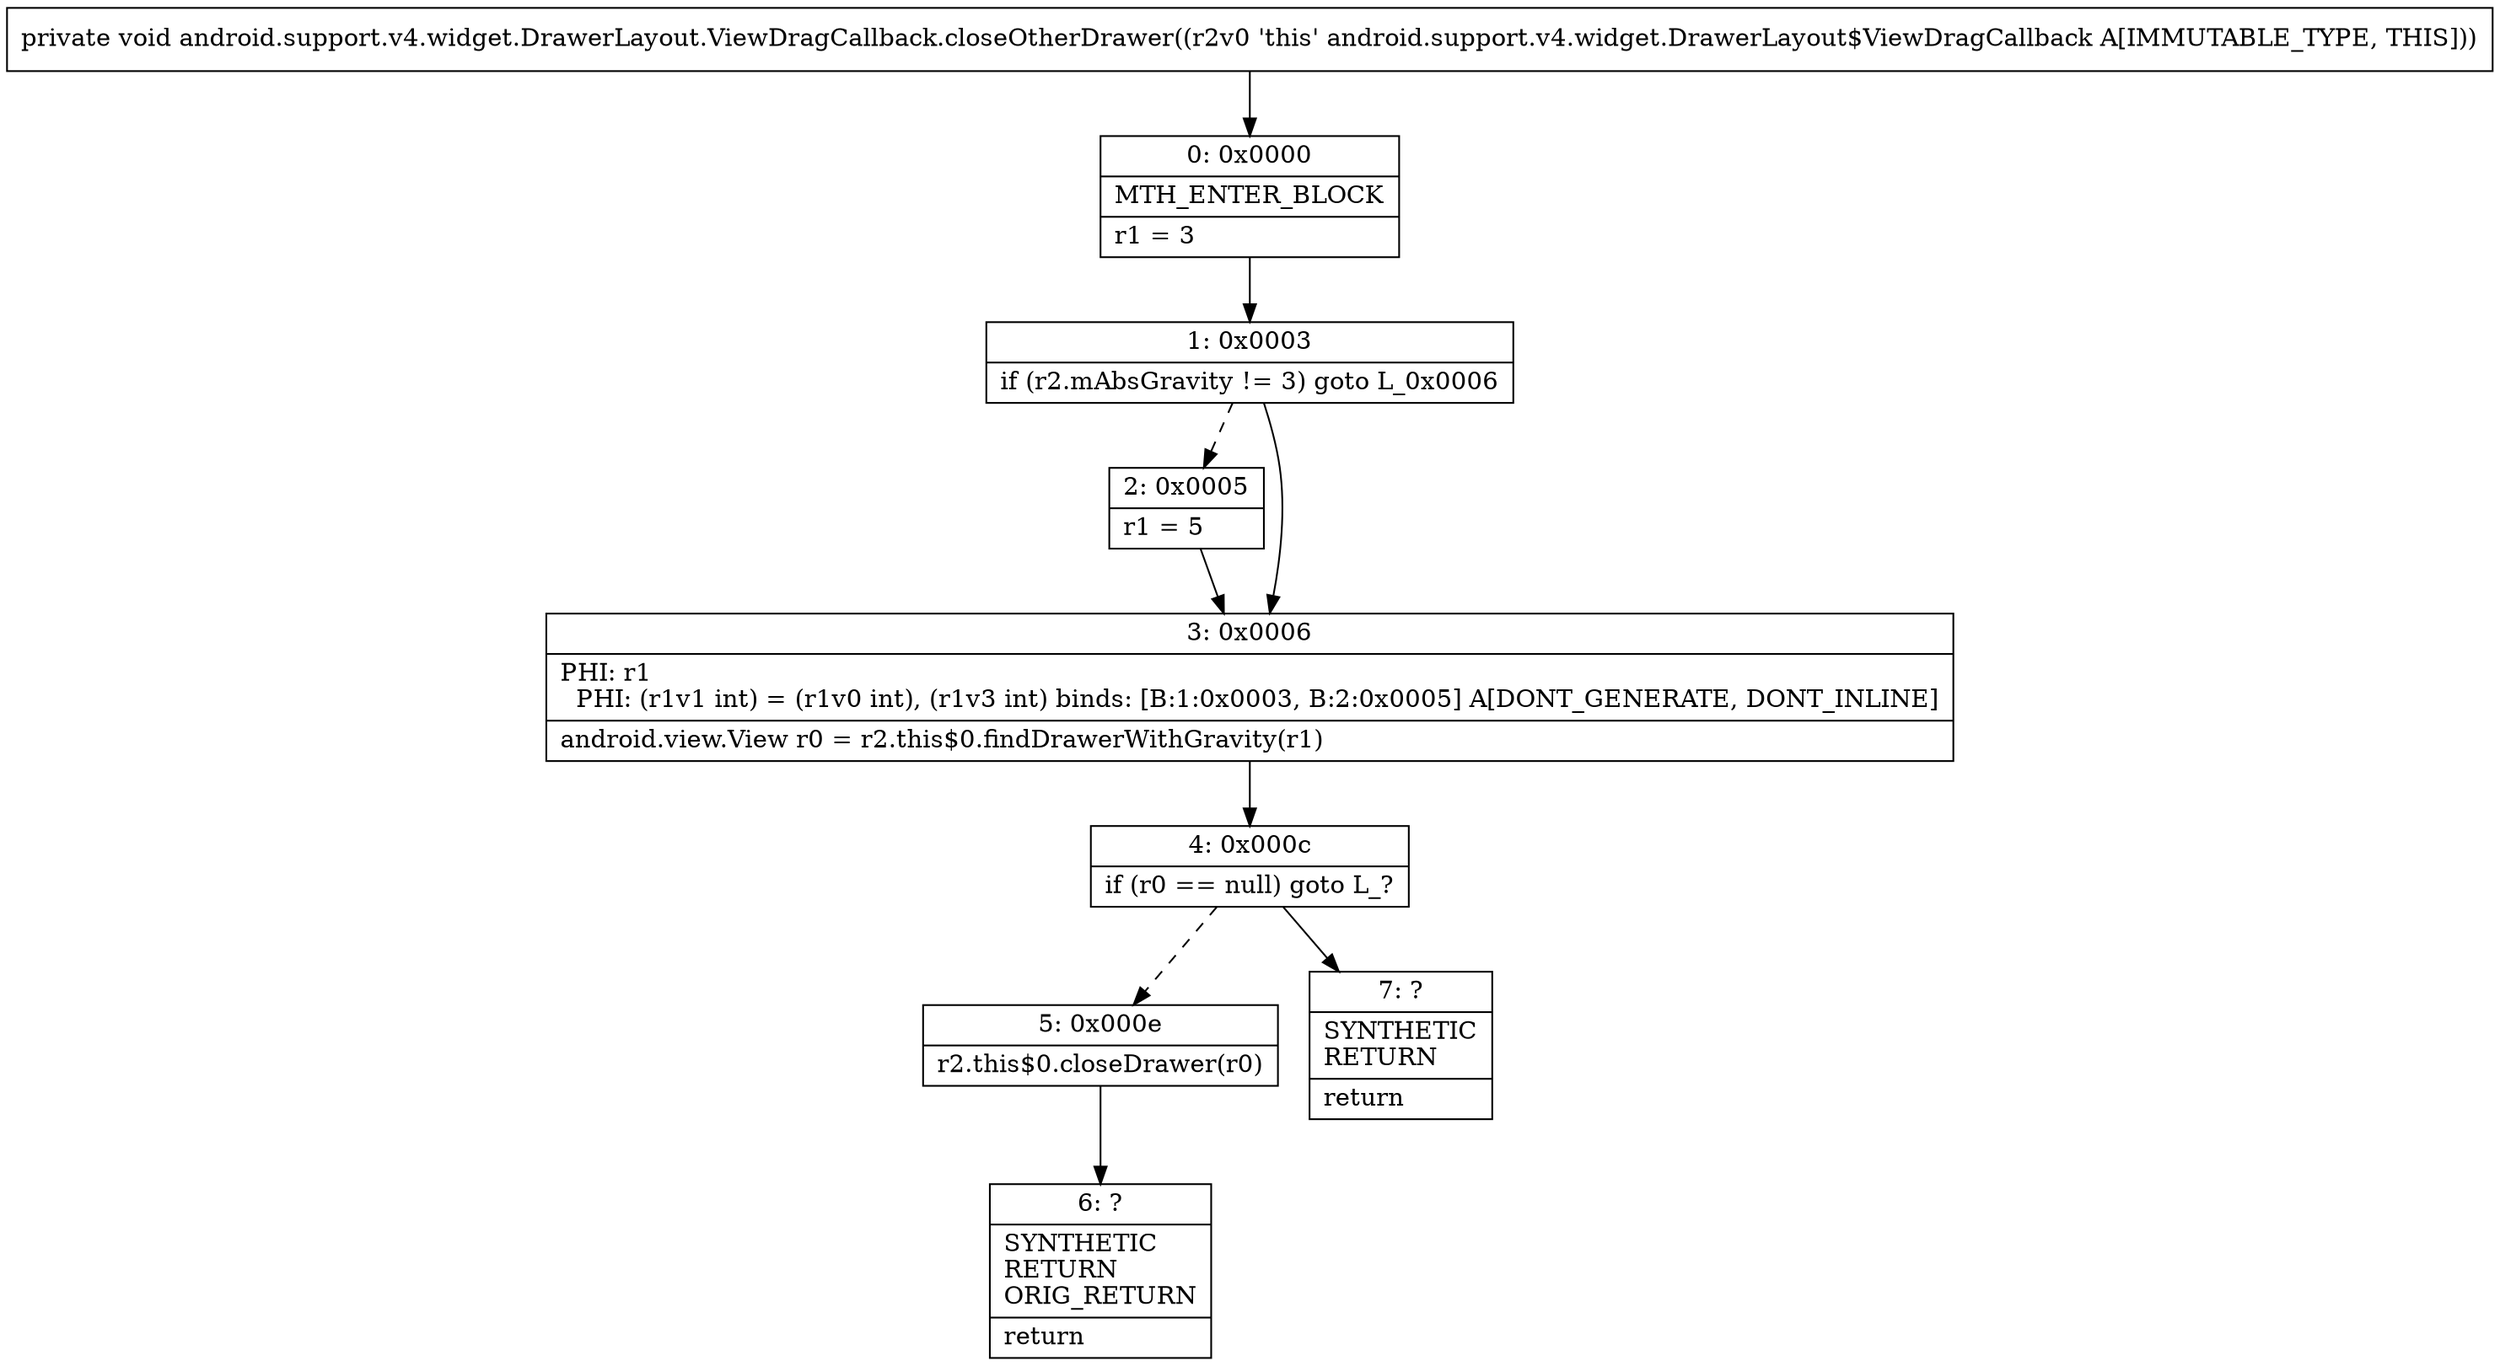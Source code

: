 digraph "CFG forandroid.support.v4.widget.DrawerLayout.ViewDragCallback.closeOtherDrawer()V" {
Node_0 [shape=record,label="{0\:\ 0x0000|MTH_ENTER_BLOCK\l|r1 = 3\l}"];
Node_1 [shape=record,label="{1\:\ 0x0003|if (r2.mAbsGravity != 3) goto L_0x0006\l}"];
Node_2 [shape=record,label="{2\:\ 0x0005|r1 = 5\l}"];
Node_3 [shape=record,label="{3\:\ 0x0006|PHI: r1 \l  PHI: (r1v1 int) = (r1v0 int), (r1v3 int) binds: [B:1:0x0003, B:2:0x0005] A[DONT_GENERATE, DONT_INLINE]\l|android.view.View r0 = r2.this$0.findDrawerWithGravity(r1)\l}"];
Node_4 [shape=record,label="{4\:\ 0x000c|if (r0 == null) goto L_?\l}"];
Node_5 [shape=record,label="{5\:\ 0x000e|r2.this$0.closeDrawer(r0)\l}"];
Node_6 [shape=record,label="{6\:\ ?|SYNTHETIC\lRETURN\lORIG_RETURN\l|return\l}"];
Node_7 [shape=record,label="{7\:\ ?|SYNTHETIC\lRETURN\l|return\l}"];
MethodNode[shape=record,label="{private void android.support.v4.widget.DrawerLayout.ViewDragCallback.closeOtherDrawer((r2v0 'this' android.support.v4.widget.DrawerLayout$ViewDragCallback A[IMMUTABLE_TYPE, THIS])) }"];
MethodNode -> Node_0;
Node_0 -> Node_1;
Node_1 -> Node_2[style=dashed];
Node_1 -> Node_3;
Node_2 -> Node_3;
Node_3 -> Node_4;
Node_4 -> Node_5[style=dashed];
Node_4 -> Node_7;
Node_5 -> Node_6;
}

